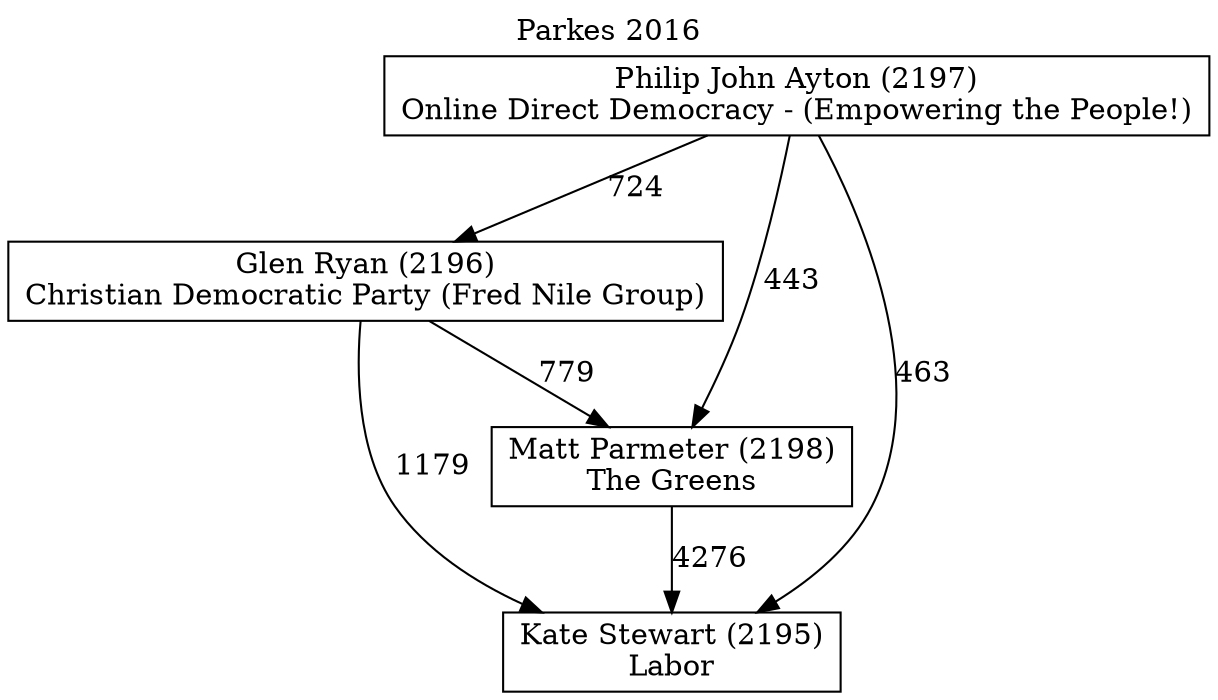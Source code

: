 // House preference flow
digraph "Kate Stewart (2195)_Parkes_2016" {
	graph [label="Parkes 2016" labelloc=t mclimit=10]
	node [shape=box]
	"Glen Ryan (2196)" [label="Glen Ryan (2196)
Christian Democratic Party (Fred Nile Group)"]
	"Matt Parmeter (2198)" [label="Matt Parmeter (2198)
The Greens"]
	"Philip John Ayton (2197)" [label="Philip John Ayton (2197)
Online Direct Democracy - (Empowering the People!)"]
	"Kate Stewart (2195)" [label="Kate Stewart (2195)
Labor"]
	"Matt Parmeter (2198)" -> "Kate Stewart (2195)" [label=4276]
	"Philip John Ayton (2197)" -> "Matt Parmeter (2198)" [label=443]
	"Philip John Ayton (2197)" -> "Kate Stewart (2195)" [label=463]
	"Philip John Ayton (2197)" -> "Glen Ryan (2196)" [label=724]
	"Glen Ryan (2196)" -> "Matt Parmeter (2198)" [label=779]
	"Glen Ryan (2196)" -> "Kate Stewart (2195)" [label=1179]
}
